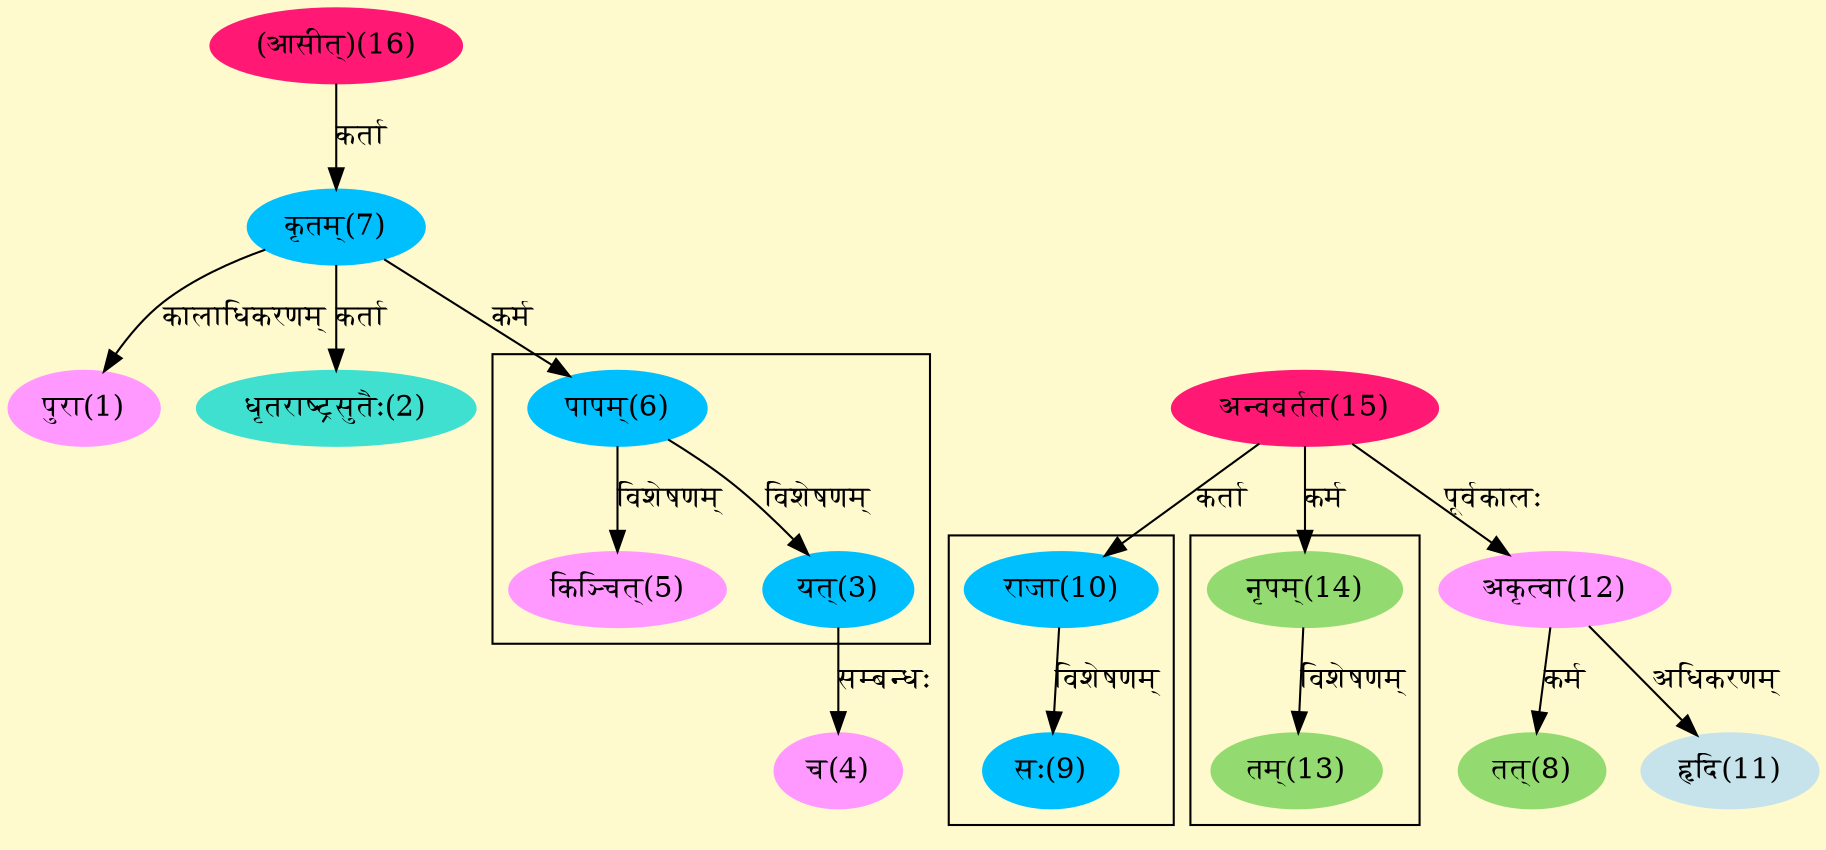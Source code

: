 digraph G{
rankdir=BT;
 compound=true;
 bgcolor="lemonchiffon1";

subgraph cluster_1{
Node3 [style=filled, color="#00BFFF" label = "यत्(3)"]
Node6 [style=filled, color="#00BFFF" label = "पापम्(6)"]
Node5 [style=filled, color="#FF99FF" label = "किञ्चित्(5)"]

}

subgraph cluster_2{
Node9 [style=filled, color="#00BFFF" label = "सः(9)"]
Node10 [style=filled, color="#00BFFF" label = "राजा(10)"]

}

subgraph cluster_3{
Node13 [style=filled, color="#93DB70" label = "तम्(13)"]
Node14 [style=filled, color="#93DB70" label = "नृपम्(14)"]

}
Node1 [style=filled, color="#FF99FF" label = "पुरा(1)"]
Node7 [style=filled, color="#00BFFF" label = "कृतम्(7)"]
Node2 [style=filled, color="#40E0D0" label = "धृतराष्ट्रसुतैः(2)"]
Node4 [style=filled, color="#FF99FF" label = "च(4)"]
Node3 [style=filled, color="#00BFFF" label = "यत्(3)"]
Node6 [style=filled, color="#00BFFF" label = "पापम्(6)"]
Node16 [style=filled, color="#FF1975" label = "(आसीत्)(16)"]
Node8 [style=filled, color="#93DB70" label = "तत्(8)"]
Node12 [style=filled, color="#FF99FF" label = "अकृत्वा(12)"]
Node10 [style=filled, color="#00BFFF" label = "राजा(10)"]
Node15 [style=filled, color="#FF1975" label = "अन्ववर्तत(15)"]
Node11 [style=filled, color="#C6E2EB" label = "हृदि(11)"]
Node14 [style=filled, color="#93DB70" label = "नृपम्(14)"]
/* Start of Relations section */

Node1 -> Node7 [  label="कालाधिकरणम्"  dir="back" ]
Node2 -> Node7 [  label="कर्ता"  dir="back" ]
Node3 -> Node6 [  label="विशेषणम्"  dir="back" ]
Node4 -> Node3 [  label="सम्बन्धः"  dir="back" ]
Node5 -> Node6 [  label="विशेषणम्"  dir="back" ]
Node6 -> Node7 [  label="कर्म"  dir="back" ]
Node7 -> Node16 [  label="कर्ता"  dir="back" ]
Node8 -> Node12 [  label="कर्म"  dir="back" ]
Node9 -> Node10 [  label="विशेषणम्"  dir="back" ]
Node10 -> Node15 [  label="कर्ता"  dir="back" ]
Node11 -> Node12 [  label="अधिकरणम्"  dir="back" ]
Node12 -> Node15 [  label="पूर्वकालः"  dir="back" ]
Node13 -> Node14 [  label="विशेषणम्"  dir="back" ]
Node14 -> Node15 [  label="कर्म"  dir="back" ]
}
